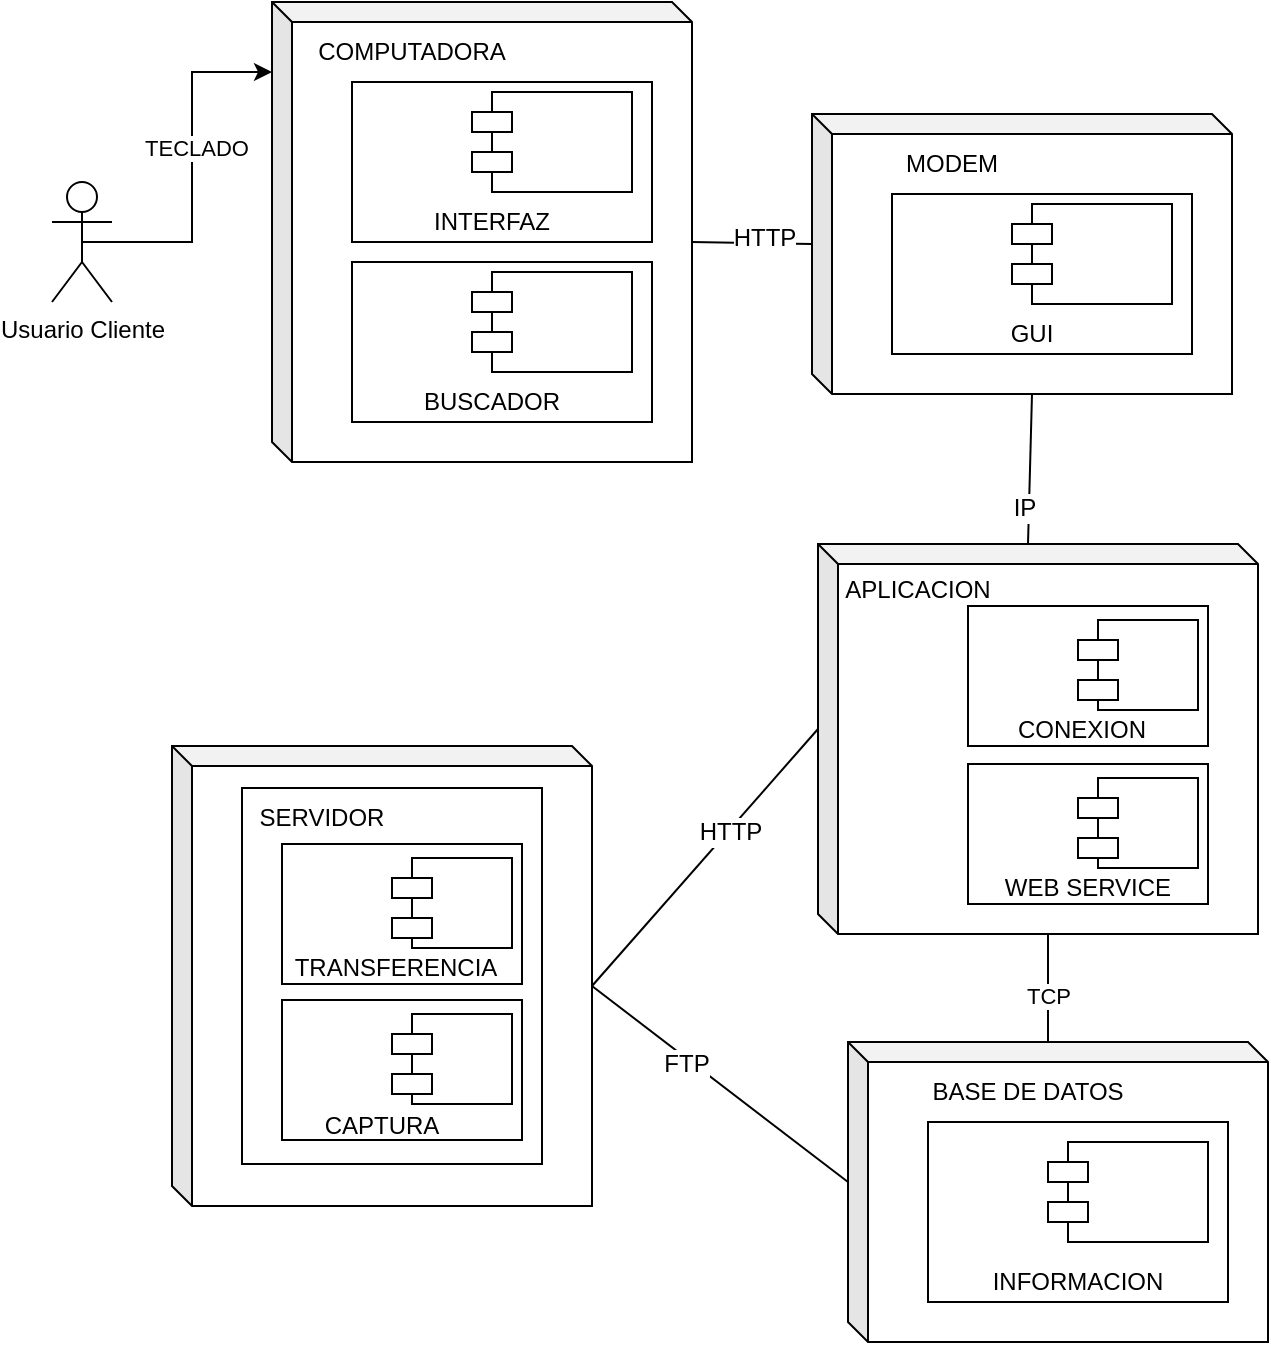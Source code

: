 <mxfile version="24.7.16">
  <diagram name="Página-1" id="dD90SmdXsx337cMtAzFO">
    <mxGraphModel grid="1" page="1" gridSize="10" guides="1" tooltips="1" connect="1" arrows="1" fold="1" pageScale="1" pageWidth="827" pageHeight="1169" math="0" shadow="0">
      <root>
        <mxCell id="0" />
        <mxCell id="1" parent="0" />
        <mxCell id="e9J3bj0kBQXm4-Ub7QXE-30" value="" style="edgeStyle=none;curved=1;rounded=0;orthogonalLoop=1;jettySize=auto;html=1;fontSize=12;startSize=8;endSize=8;entryX=0;entryY=0;entryDx=0;entryDy=92.5;entryPerimeter=0;exitX=0;exitY=0;exitDx=210;exitDy=120;exitPerimeter=0;endArrow=none;endFill=0;" edge="1" parent="1" source="EIEUfee_KxQl2WpHq2SJ-2" target="j4q45FdJCVuGdoI92-O5-16">
          <mxGeometry relative="1" as="geometry">
            <mxPoint x="1015" y="335" as="targetPoint" />
          </mxGeometry>
        </mxCell>
        <mxCell id="Qmu4TyXdoGjw1nuUJEtF-1" value="HTTP" style="edgeLabel;html=1;align=center;verticalAlign=middle;resizable=0;points=[];fontSize=12;" connectable="0" vertex="1" parent="e9J3bj0kBQXm4-Ub7QXE-30">
          <mxGeometry x="0.207" y="-1" relative="1" as="geometry">
            <mxPoint as="offset" />
          </mxGeometry>
        </mxCell>
        <mxCell id="e9J3bj0kBQXm4-Ub7QXE-32" value="" style="edgeStyle=none;curved=1;rounded=0;orthogonalLoop=1;jettySize=auto;html=1;fontSize=12;startSize=8;endSize=8;entryX=0;entryY=0;entryDx=0;entryDy=70;entryPerimeter=0;exitX=0;exitY=0;exitDx=210;exitDy=120;exitPerimeter=0;endArrow=none;endFill=0;" edge="1" parent="1" source="EIEUfee_KxQl2WpHq2SJ-2" target="j4q45FdJCVuGdoI92-O5-26">
          <mxGeometry relative="1" as="geometry">
            <mxPoint x="940" y="340" as="targetPoint" />
          </mxGeometry>
        </mxCell>
        <mxCell id="vqtdteVJLbJTmHlzUTwu-4" value="FTP" style="edgeLabel;html=1;align=center;verticalAlign=middle;resizable=0;points=[];fontSize=12;" connectable="0" vertex="1" parent="e9J3bj0kBQXm4-Ub7QXE-32">
          <mxGeometry x="-0.256" y="-2" relative="1" as="geometry">
            <mxPoint y="1" as="offset" />
          </mxGeometry>
        </mxCell>
        <mxCell id="EIEUfee_KxQl2WpHq2SJ-2" value="" style="shape=cube;whiteSpace=wrap;html=1;boundedLbl=1;backgroundOutline=1;darkOpacity=0.05;darkOpacity2=0.1;size=10;" vertex="1" parent="1">
          <mxGeometry x="190" y="422" width="210" height="230" as="geometry" />
        </mxCell>
        <mxCell id="j4q45FdJCVuGdoI92-O5-1" value="Usuario Cliente" style="shape=umlActor;verticalLabelPosition=bottom;verticalAlign=top;html=1;outlineConnect=0;" vertex="1" parent="1">
          <mxGeometry x="130" y="140" width="30" height="60" as="geometry" />
        </mxCell>
        <mxCell id="j4q45FdJCVuGdoI92-O5-3" value="" style="shape=cube;whiteSpace=wrap;html=1;boundedLbl=1;backgroundOutline=1;darkOpacity=0.05;darkOpacity2=0.1;size=10;" vertex="1" parent="1">
          <mxGeometry x="240" y="50" width="210" height="230" as="geometry" />
        </mxCell>
        <mxCell id="j4q45FdJCVuGdoI92-O5-4" style="edgeStyle=orthogonalEdgeStyle;rounded=0;orthogonalLoop=1;jettySize=auto;html=1;exitX=0.5;exitY=0.5;exitDx=0;exitDy=0;exitPerimeter=0;entryX=0;entryY=0;entryDx=0;entryDy=35;entryPerimeter=0;" edge="1" parent="1" source="j4q45FdJCVuGdoI92-O5-1" target="j4q45FdJCVuGdoI92-O5-3">
          <mxGeometry relative="1" as="geometry" />
        </mxCell>
        <mxCell id="j4q45FdJCVuGdoI92-O5-5" value="TECLADO" style="edgeLabel;html=1;align=center;verticalAlign=middle;resizable=0;points=[];" vertex="1" connectable="0" parent="j4q45FdJCVuGdoI92-O5-4">
          <mxGeometry x="0.138" y="-2" relative="1" as="geometry">
            <mxPoint as="offset" />
          </mxGeometry>
        </mxCell>
        <mxCell id="j4q45FdJCVuGdoI92-O5-10" value="" style="rounded=0;whiteSpace=wrap;html=1;" vertex="1" parent="1">
          <mxGeometry x="280" y="90" width="150" height="80" as="geometry" />
        </mxCell>
        <mxCell id="j4q45FdJCVuGdoI92-O5-7" value="" style="shape=module;align=left;spacingLeft=20;align=center;verticalAlign=top;whiteSpace=wrap;html=1;" vertex="1" parent="1">
          <mxGeometry x="340" y="95" width="80" height="50" as="geometry" />
        </mxCell>
        <mxCell id="j4q45FdJCVuGdoI92-O5-11" value="" style="rounded=0;whiteSpace=wrap;html=1;" vertex="1" parent="1">
          <mxGeometry x="280" y="180" width="150" height="80" as="geometry" />
        </mxCell>
        <mxCell id="j4q45FdJCVuGdoI92-O5-12" value="" style="shape=module;align=left;spacingLeft=20;align=center;verticalAlign=top;whiteSpace=wrap;html=1;" vertex="1" parent="1">
          <mxGeometry x="340" y="185" width="80" height="50" as="geometry" />
        </mxCell>
        <mxCell id="j4q45FdJCVuGdoI92-O5-13" value="COMPUTADORA" style="text;html=1;align=center;verticalAlign=middle;whiteSpace=wrap;rounded=0;" vertex="1" parent="1">
          <mxGeometry x="280" y="60" width="60" height="30" as="geometry" />
        </mxCell>
        <mxCell id="j4q45FdJCVuGdoI92-O5-14" value="INTERFAZ" style="text;html=1;align=center;verticalAlign=middle;whiteSpace=wrap;rounded=0;" vertex="1" parent="1">
          <mxGeometry x="320" y="145" width="60" height="30" as="geometry" />
        </mxCell>
        <mxCell id="j4q45FdJCVuGdoI92-O5-15" value="BUSCADOR" style="text;html=1;align=center;verticalAlign=middle;whiteSpace=wrap;rounded=0;" vertex="1" parent="1">
          <mxGeometry x="320" y="235" width="60" height="30" as="geometry" />
        </mxCell>
        <mxCell id="vqtdteVJLbJTmHlzUTwu-6" value="" style="edgeStyle=none;curved=1;rounded=0;orthogonalLoop=1;jettySize=auto;html=1;fontSize=12;startSize=8;endSize=8;entryX=0;entryY=0;entryDx=110;entryDy=140;entryPerimeter=0;exitX=0;exitY=0;exitDx=105;exitDy=0;exitPerimeter=0;endArrow=none;endFill=0;" edge="1" parent="1" source="j4q45FdJCVuGdoI92-O5-16" target="e9J3bj0kBQXm4-Ub7QXE-19">
          <mxGeometry relative="1" as="geometry">
            <mxPoint x="619" y="321" as="sourcePoint" />
            <mxPoint x="621" y="266" as="targetPoint" />
          </mxGeometry>
        </mxCell>
        <mxCell id="vqtdteVJLbJTmHlzUTwu-7" value="IP" style="edgeLabel;html=1;align=center;verticalAlign=middle;resizable=0;points=[];fontSize=12;" connectable="0" vertex="1" parent="vqtdteVJLbJTmHlzUTwu-6">
          <mxGeometry x="-0.504" y="3" relative="1" as="geometry">
            <mxPoint as="offset" />
          </mxGeometry>
        </mxCell>
        <mxCell id="j4q45FdJCVuGdoI92-O5-16" value="" style="shape=cube;whiteSpace=wrap;html=1;boundedLbl=1;backgroundOutline=1;darkOpacity=0.05;darkOpacity2=0.1;size=10;" vertex="1" parent="1">
          <mxGeometry x="513" y="321" width="220" height="195" as="geometry" />
        </mxCell>
        <mxCell id="j4q45FdJCVuGdoI92-O5-21" value="APLICACION" style="text;html=1;align=center;verticalAlign=middle;whiteSpace=wrap;rounded=0;" vertex="1" parent="1">
          <mxGeometry x="533" y="329" width="60" height="30" as="geometry" />
        </mxCell>
        <mxCell id="e9J3bj0kBQXm4-Ub7QXE-33" value="" style="edgeStyle=none;curved=1;rounded=0;orthogonalLoop=1;jettySize=auto;html=1;fontSize=12;startSize=8;endSize=8;entryX=0;entryY=0;entryDx=115;entryDy=195;entryPerimeter=0;exitX=0;exitY=0;exitDx=100;exitDy=0;exitPerimeter=0;endArrow=none;endFill=0;" edge="1" parent="1" source="j4q45FdJCVuGdoI92-O5-26" target="j4q45FdJCVuGdoI92-O5-16">
          <mxGeometry relative="1" as="geometry" />
        </mxCell>
        <mxCell id="kJmqoYWd53RAW0Z0ZZGS-1" value="TCP" style="edgeLabel;html=1;align=center;verticalAlign=middle;resizable=0;points=[];" connectable="0" vertex="1" parent="e9J3bj0kBQXm4-Ub7QXE-33">
          <mxGeometry x="-0.138" relative="1" as="geometry">
            <mxPoint as="offset" />
          </mxGeometry>
        </mxCell>
        <mxCell id="j4q45FdJCVuGdoI92-O5-26" value="" style="shape=cube;whiteSpace=wrap;html=1;boundedLbl=1;backgroundOutline=1;darkOpacity=0.05;darkOpacity2=0.1;size=10;" vertex="1" parent="1">
          <mxGeometry x="528" y="570" width="210" height="150" as="geometry" />
        </mxCell>
        <mxCell id="j4q45FdJCVuGdoI92-O5-27" value="" style="rounded=0;whiteSpace=wrap;html=1;" vertex="1" parent="1">
          <mxGeometry x="568" y="610" width="150" height="90" as="geometry" />
        </mxCell>
        <mxCell id="j4q45FdJCVuGdoI92-O5-28" value="" style="shape=module;align=left;spacingLeft=20;align=center;verticalAlign=top;whiteSpace=wrap;html=1;" vertex="1" parent="1">
          <mxGeometry x="628" y="620" width="80" height="50" as="geometry" />
        </mxCell>
        <mxCell id="j4q45FdJCVuGdoI92-O5-29" value="BASE DE DATOS" style="text;html=1;align=center;verticalAlign=middle;whiteSpace=wrap;rounded=0;" vertex="1" parent="1">
          <mxGeometry x="568" y="580" width="100" height="30" as="geometry" />
        </mxCell>
        <mxCell id="j4q45FdJCVuGdoI92-O5-30" value="INFORMACION" style="text;html=1;align=center;verticalAlign=middle;whiteSpace=wrap;rounded=0;" vertex="1" parent="1">
          <mxGeometry x="613" y="675" width="60" height="30" as="geometry" />
        </mxCell>
        <mxCell id="j4q45FdJCVuGdoI92-O5-35" value="" style="rounded=0;whiteSpace=wrap;html=1;" vertex="1" parent="1">
          <mxGeometry x="225" y="443" width="150" height="188" as="geometry" />
        </mxCell>
        <mxCell id="j4q45FdJCVuGdoI92-O5-37" value="SERVIDOR" style="text;html=1;align=center;verticalAlign=middle;whiteSpace=wrap;rounded=0;" vertex="1" parent="1">
          <mxGeometry x="235" y="443" width="60" height="30" as="geometry" />
        </mxCell>
        <mxCell id="j4q45FdJCVuGdoI92-O5-39" value="" style="rounded=0;whiteSpace=wrap;html=1;" vertex="1" parent="1">
          <mxGeometry x="245" y="471" width="120" height="70" as="geometry" />
        </mxCell>
        <mxCell id="j4q45FdJCVuGdoI92-O5-40" value="" style="shape=module;align=left;spacingLeft=20;align=center;verticalAlign=top;whiteSpace=wrap;html=1;" vertex="1" parent="1">
          <mxGeometry x="300" y="478" width="60" height="45" as="geometry" />
        </mxCell>
        <mxCell id="j4q45FdJCVuGdoI92-O5-41" value="TRANSFERENCIA" style="text;html=1;align=center;verticalAlign=middle;whiteSpace=wrap;rounded=0;" vertex="1" parent="1">
          <mxGeometry x="272" y="518" width="60" height="30" as="geometry" />
        </mxCell>
        <mxCell id="j4q45FdJCVuGdoI92-O5-42" value="" style="rounded=0;whiteSpace=wrap;html=1;" vertex="1" parent="1">
          <mxGeometry x="245" y="549" width="120" height="70" as="geometry" />
        </mxCell>
        <mxCell id="j4q45FdJCVuGdoI92-O5-43" value="" style="shape=module;align=left;spacingLeft=20;align=center;verticalAlign=top;whiteSpace=wrap;html=1;" vertex="1" parent="1">
          <mxGeometry x="300" y="556" width="60" height="45" as="geometry" />
        </mxCell>
        <mxCell id="j4q45FdJCVuGdoI92-O5-44" value="CAPTURA" style="text;html=1;align=center;verticalAlign=middle;whiteSpace=wrap;rounded=0;" vertex="1" parent="1">
          <mxGeometry x="265" y="597" width="60" height="30" as="geometry" />
        </mxCell>
        <mxCell id="j4q45FdJCVuGdoI92-O5-47" value="" style="rounded=0;whiteSpace=wrap;html=1;" vertex="1" parent="1">
          <mxGeometry x="588" y="352" width="120" height="70" as="geometry" />
        </mxCell>
        <mxCell id="j4q45FdJCVuGdoI92-O5-48" value="" style="shape=module;align=left;spacingLeft=20;align=center;verticalAlign=top;whiteSpace=wrap;html=1;" vertex="1" parent="1">
          <mxGeometry x="643" y="359" width="60" height="45" as="geometry" />
        </mxCell>
        <mxCell id="j4q45FdJCVuGdoI92-O5-49" value="CONEXION" style="text;html=1;align=center;verticalAlign=middle;whiteSpace=wrap;rounded=0;" vertex="1" parent="1">
          <mxGeometry x="615" y="399" width="60" height="30" as="geometry" />
        </mxCell>
        <mxCell id="j4q45FdJCVuGdoI92-O5-50" value="" style="rounded=0;whiteSpace=wrap;html=1;" vertex="1" parent="1">
          <mxGeometry x="588" y="431" width="120" height="70" as="geometry" />
        </mxCell>
        <mxCell id="j4q45FdJCVuGdoI92-O5-51" value="" style="shape=module;align=left;spacingLeft=20;align=center;verticalAlign=top;whiteSpace=wrap;html=1;" vertex="1" parent="1">
          <mxGeometry x="643" y="438" width="60" height="45" as="geometry" />
        </mxCell>
        <mxCell id="j4q45FdJCVuGdoI92-O5-52" value="WEB SERVICE" style="text;html=1;align=center;verticalAlign=middle;whiteSpace=wrap;rounded=0;" vertex="1" parent="1">
          <mxGeometry x="602" y="478" width="92" height="30" as="geometry" />
        </mxCell>
        <mxCell id="e9J3bj0kBQXm4-Ub7QXE-19" value="" style="shape=cube;whiteSpace=wrap;html=1;boundedLbl=1;backgroundOutline=1;darkOpacity=0.05;darkOpacity2=0.1;size=10;" vertex="1" parent="1">
          <mxGeometry x="510" y="106" width="210" height="140" as="geometry" />
        </mxCell>
        <mxCell id="e9J3bj0kBQXm4-Ub7QXE-20" value="" style="rounded=0;whiteSpace=wrap;html=1;" vertex="1" parent="1">
          <mxGeometry x="550" y="146" width="150" height="80" as="geometry" />
        </mxCell>
        <mxCell id="e9J3bj0kBQXm4-Ub7QXE-21" value="" style="shape=module;align=left;spacingLeft=20;align=center;verticalAlign=top;whiteSpace=wrap;html=1;" vertex="1" parent="1">
          <mxGeometry x="610" y="151" width="80" height="50" as="geometry" />
        </mxCell>
        <mxCell id="e9J3bj0kBQXm4-Ub7QXE-24" value="MODEM" style="text;html=1;align=center;verticalAlign=middle;whiteSpace=wrap;rounded=0;" vertex="1" parent="1">
          <mxGeometry x="550" y="116" width="60" height="30" as="geometry" />
        </mxCell>
        <mxCell id="e9J3bj0kBQXm4-Ub7QXE-25" value="GUI" style="text;html=1;align=center;verticalAlign=middle;whiteSpace=wrap;rounded=0;" vertex="1" parent="1">
          <mxGeometry x="590" y="201" width="60" height="30" as="geometry" />
        </mxCell>
        <mxCell id="e9J3bj0kBQXm4-Ub7QXE-28" value="" style="edgeStyle=none;curved=0;rounded=0;orthogonalLoop=1;jettySize=auto;html=1;fontSize=12;startSize=8;endSize=8;entryX=0;entryY=0;entryDx=210;entryDy=120;entryPerimeter=0;exitX=0;exitY=0;exitDx=0;exitDy=65;exitPerimeter=0;endArrow=none;endFill=0;" edge="1" parent="1" source="e9J3bj0kBQXm4-Ub7QXE-19" target="j4q45FdJCVuGdoI92-O5-3">
          <mxGeometry relative="1" as="geometry">
            <mxPoint x="500" y="262" as="sourcePoint" />
            <mxPoint x="440" y="265" as="targetPoint" />
            <Array as="points" />
          </mxGeometry>
        </mxCell>
        <mxCell id="vqtdteVJLbJTmHlzUTwu-2" value="HTTP" style="edgeLabel;html=1;align=center;verticalAlign=middle;resizable=0;points=[];fontSize=12;" connectable="0" vertex="1" parent="e9J3bj0kBQXm4-Ub7QXE-28">
          <mxGeometry x="-0.178" y="-3" relative="1" as="geometry">
            <mxPoint as="offset" />
          </mxGeometry>
        </mxCell>
      </root>
    </mxGraphModel>
  </diagram>
</mxfile>
